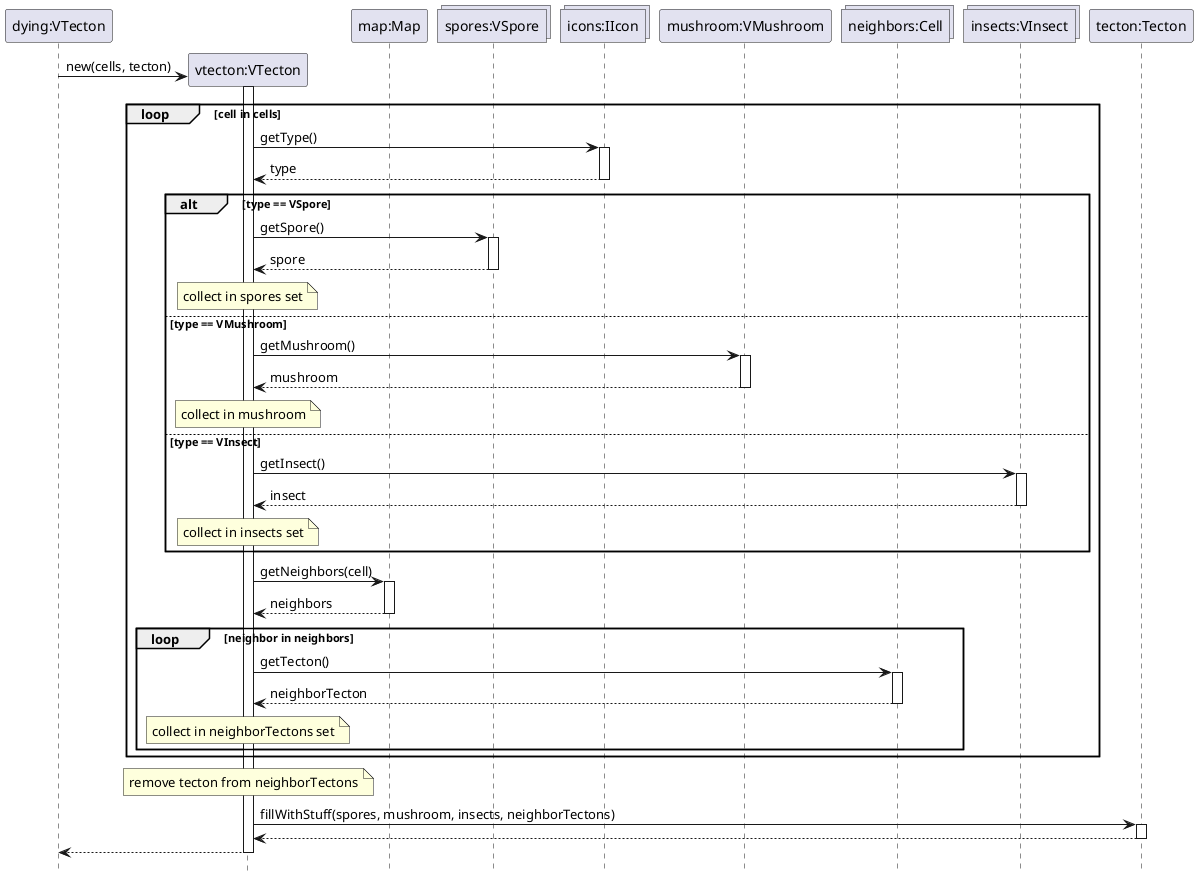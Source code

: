 @startuml VTectonCtor
hide footbox

participant "dying:VTecton" as dying
participant "vtecton:VTecton" as vtecton
participant "map:Map" as map
collections "spores:VSpore" as spores
collections "icons:IIcon" as icons
participant "mushroom:VMushroom" as mushroom
collections "neighbors:Cell" as neighbors
collections "insects:VInsect" as insects
participant "tecton:Tecton" as tecton

create vtecton
dying -> vtecton : new(cells, tecton)
activate vtecton

loop cell in cells
    vtecton -> icons : getType()
    activate icons

    return type

    alt type == VSpore
        vtecton -> spores : getSpore()
        activate spores

        return spore

        note over vtecton : collect in spores set
    

    else type == VMushroom
        vtecton -> mushroom : getMushroom()
        activate mushroom

        return mushroom
        
        note over vtecton : collect in mushroom 
    

    else type == VInsect
        vtecton -> insects : getInsect()
        activate insects

        return insect

        note over vtecton : collect in insects set
    end

    vtecton -> map : getNeighbors(cell)
    activate map

    return neighbors

    loop neighbor in neighbors
        vtecton -> neighbors : getTecton()
        activate neighbors

        return neighborTecton
    
        note over vtecton : collect in neighborTectons set
    end
end

note over vtecton : remove tecton from neighborTectons

vtecton -> tecton : fillWithStuff(spores, mushroom, insects, neighborTectons)
activate tecton
return

return
@enduml
